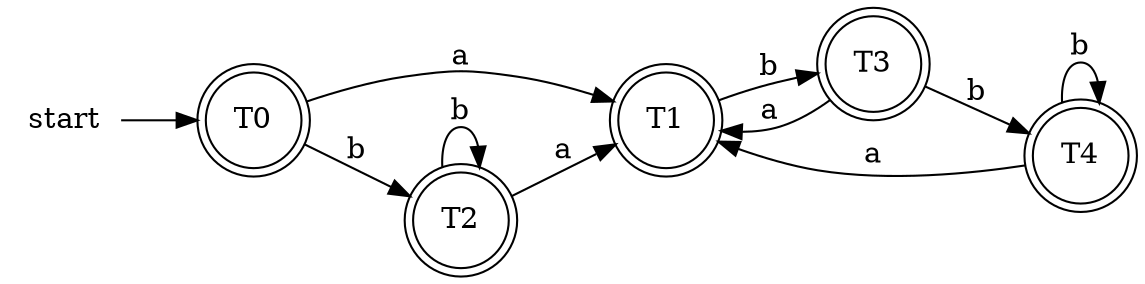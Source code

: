 digraph nfa{
    rankdir=LR
    start[shape=plaintext]
    T0,T1,T2,T3,T4[shape=doublecircle]
    start->T0
    T0->T1[label=a]
    T0->T2[label=b]
    T1->T3[label=b]
    T2->T1[label=a]
    T2->T2[label=b]
    T3->T1[label=a]
    T3->T4[label=b]
    T4->T1[label=a]
    T4->T4[label=b]
}